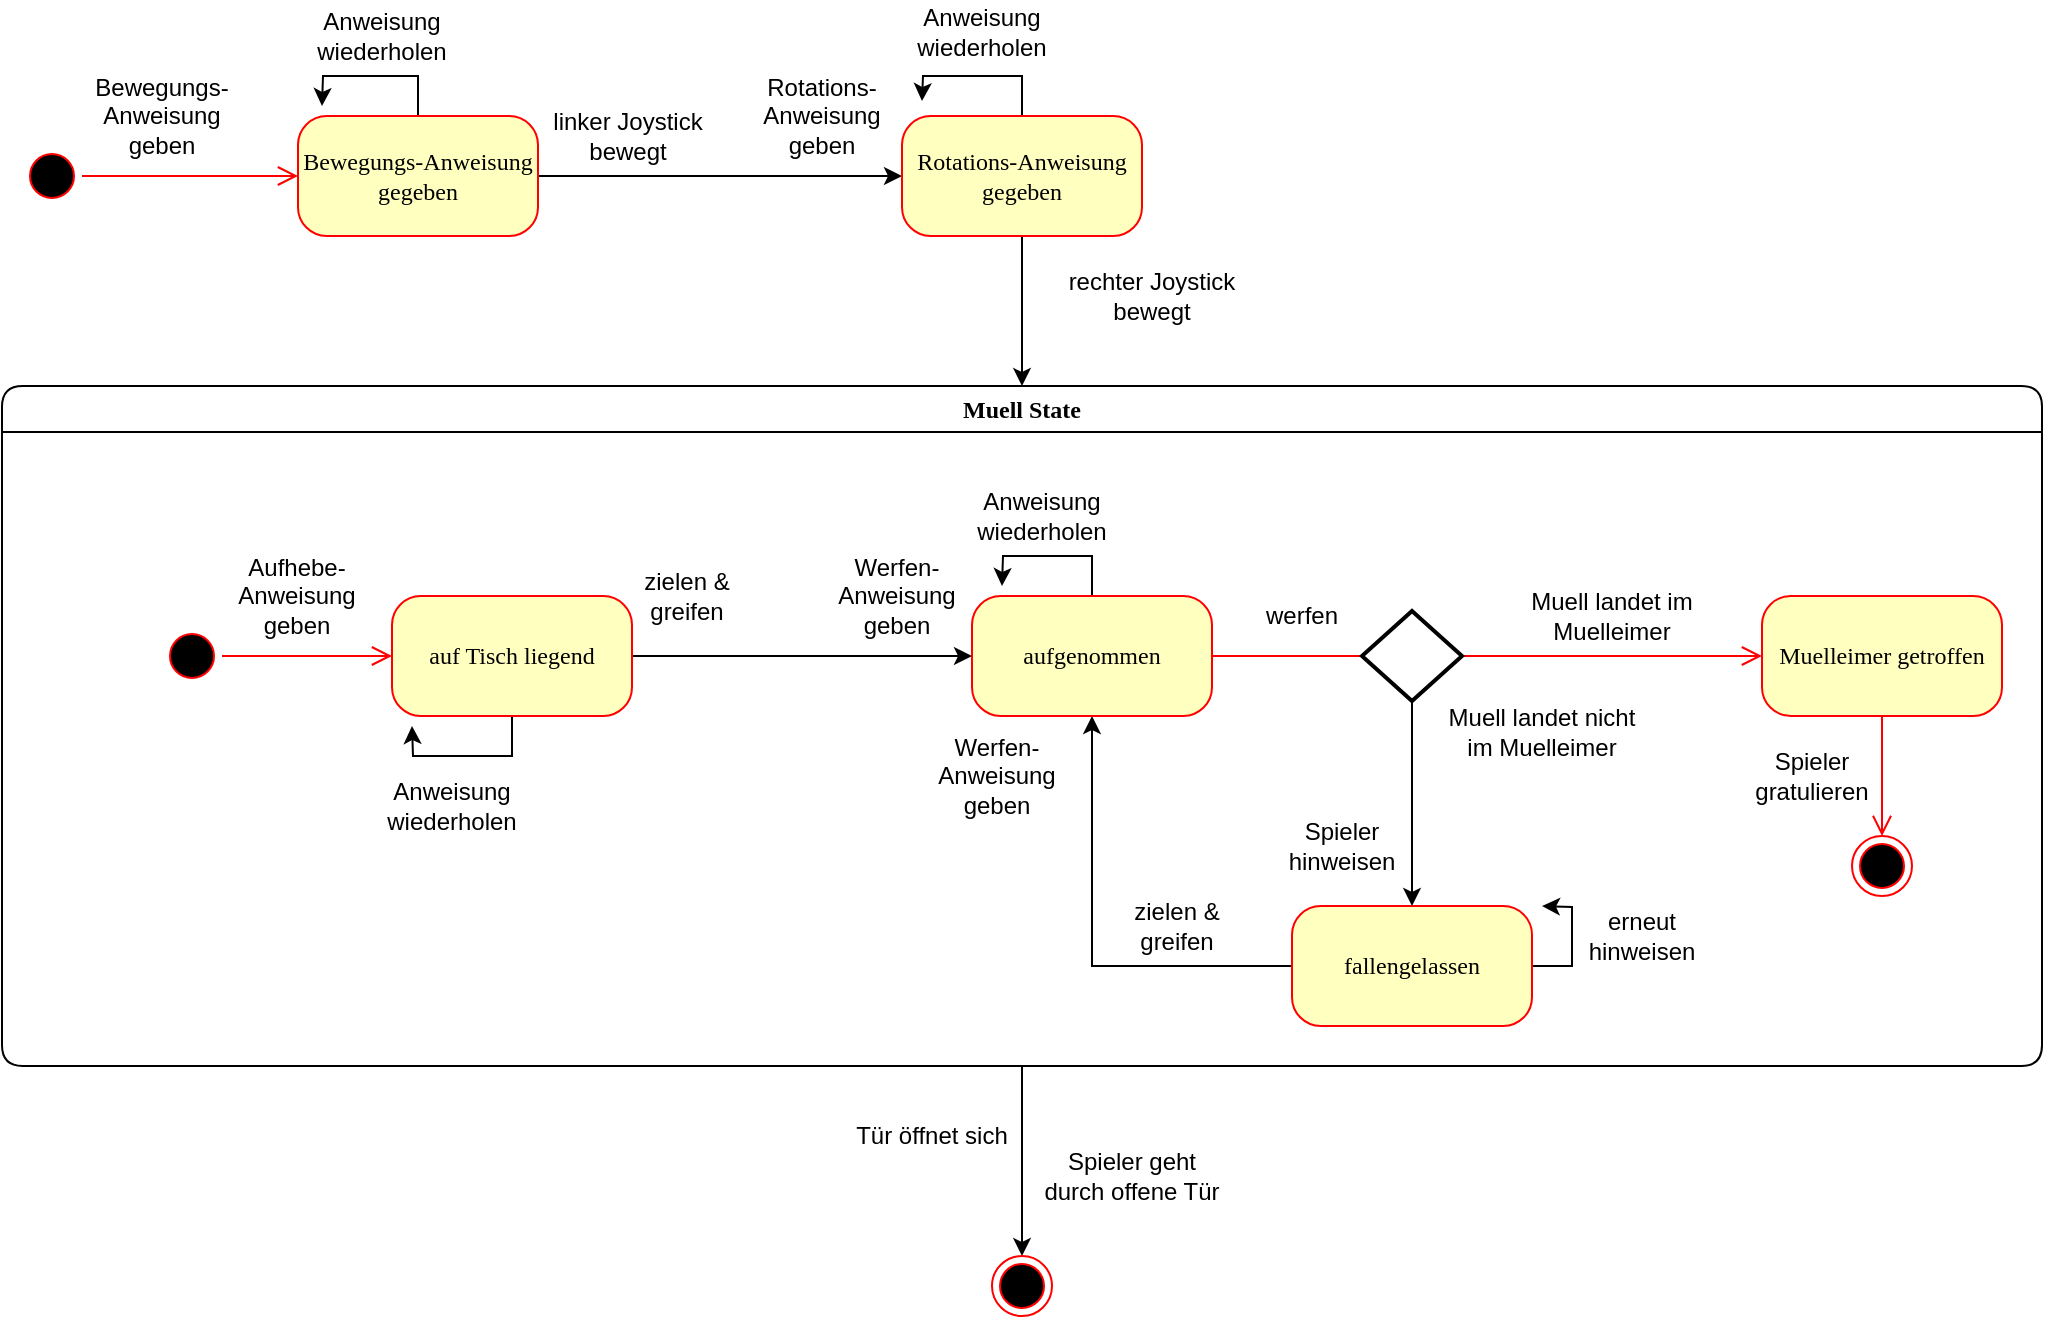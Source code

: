 <mxfile version="24.2.3" type="device">
  <diagram name="Page-1" id="58cdce13-f638-feb5-8d6f-7d28b1aa9fa0">
    <mxGraphModel dx="1553" dy="622" grid="1" gridSize="10" guides="1" tooltips="1" connect="1" arrows="1" fold="1" page="1" pageScale="1" pageWidth="1100" pageHeight="850" background="none" math="0" shadow="0">
      <root>
        <mxCell id="0" />
        <mxCell id="1" parent="0" />
        <mxCell id="382b91b5511bd0f7-1" value="" style="ellipse;html=1;shape=startState;fillColor=#000000;strokeColor=#ff0000;rounded=1;shadow=0;comic=0;labelBackgroundColor=none;fontFamily=Verdana;fontSize=12;fontColor=#000000;align=center;direction=south;" parent="1" vertex="1">
          <mxGeometry x="40" y="90" width="30" height="30" as="geometry" />
        </mxCell>
        <mxCell id="Is5kl17CPKbfaTZdvcjA-10" style="edgeStyle=orthogonalEdgeStyle;rounded=0;orthogonalLoop=1;jettySize=auto;html=1;exitX=1;exitY=0.5;exitDx=0;exitDy=0;entryX=0;entryY=0.5;entryDx=0;entryDy=0;" parent="1" source="382b91b5511bd0f7-7" target="sZwFrlvm2NdDPJ22oKnL-7" edge="1">
          <mxGeometry relative="1" as="geometry">
            <mxPoint x="410" y="105" as="targetPoint" />
          </mxGeometry>
        </mxCell>
        <mxCell id="sZwFrlvm2NdDPJ22oKnL-13" style="edgeStyle=orthogonalEdgeStyle;rounded=0;orthogonalLoop=1;jettySize=auto;html=1;" parent="1" source="382b91b5511bd0f7-7" edge="1">
          <mxGeometry relative="1" as="geometry">
            <mxPoint x="190" y="70" as="targetPoint" />
          </mxGeometry>
        </mxCell>
        <mxCell id="382b91b5511bd0f7-7" value="Bewegungs-Anweisung gegeben" style="rounded=1;whiteSpace=wrap;html=1;arcSize=24;fillColor=#ffffc0;strokeColor=#ff0000;shadow=0;comic=0;labelBackgroundColor=none;fontFamily=Verdana;fontSize=12;fontColor=#000000;align=center;" parent="1" vertex="1">
          <mxGeometry x="178" y="75" width="120" height="60" as="geometry" />
        </mxCell>
        <mxCell id="Is5kl17CPKbfaTZdvcjA-22" style="edgeStyle=orthogonalEdgeStyle;rounded=0;orthogonalLoop=1;jettySize=auto;html=1;entryX=0.5;entryY=0;entryDx=0;entryDy=0;" parent="1" source="2a3bc250acf0617d-7" target="sZwFrlvm2NdDPJ22oKnL-5" edge="1">
          <mxGeometry relative="1" as="geometry">
            <mxPoint x="540" y="630" as="targetPoint" />
          </mxGeometry>
        </mxCell>
        <mxCell id="2a3bc250acf0617d-7" value="Muell State" style="swimlane;whiteSpace=wrap;html=1;rounded=1;shadow=0;comic=0;labelBackgroundColor=none;strokeWidth=1;fontFamily=Verdana;fontSize=12;align=center;startSize=23;" parent="1" vertex="1">
          <mxGeometry x="30" y="210" width="1020" height="340" as="geometry">
            <mxRectangle x="95" y="495" width="100" height="30" as="alternateBounds" />
          </mxGeometry>
        </mxCell>
        <mxCell id="Is5kl17CPKbfaTZdvcjA-15" style="edgeStyle=orthogonalEdgeStyle;rounded=0;orthogonalLoop=1;jettySize=auto;html=1;entryX=0;entryY=0.5;entryDx=0;entryDy=0;" parent="2a3bc250acf0617d-7" source="382b91b5511bd0f7-8" target="3cde6dad864a17aa-2" edge="1">
          <mxGeometry relative="1" as="geometry" />
        </mxCell>
        <mxCell id="vH8EIJVBH8v5emrKhSJ7-22" style="edgeStyle=orthogonalEdgeStyle;rounded=0;orthogonalLoop=1;jettySize=auto;html=1;" edge="1" parent="2a3bc250acf0617d-7" source="382b91b5511bd0f7-8">
          <mxGeometry relative="1" as="geometry">
            <mxPoint x="205" y="170" as="targetPoint" />
          </mxGeometry>
        </mxCell>
        <mxCell id="382b91b5511bd0f7-8" value="auf Tisch liegend" style="rounded=1;whiteSpace=wrap;html=1;arcSize=24;fillColor=#ffffc0;strokeColor=#ff0000;shadow=0;comic=0;labelBackgroundColor=none;fontFamily=Verdana;fontSize=12;fontColor=#000000;align=center;" parent="2a3bc250acf0617d-7" vertex="1">
          <mxGeometry x="195" y="105" width="120" height="60" as="geometry" />
        </mxCell>
        <mxCell id="24f968d109e7d6b4-3" value="" style="ellipse;html=1;shape=endState;fillColor=#000000;strokeColor=#ff0000;rounded=1;shadow=0;comic=0;labelBackgroundColor=none;fontFamily=Verdana;fontSize=12;fontColor=#000000;align=center;" parent="2a3bc250acf0617d-7" vertex="1">
          <mxGeometry x="925" y="225" width="30" height="30" as="geometry" />
        </mxCell>
        <mxCell id="3cde6dad864a17aa-9" style="edgeStyle=elbowEdgeStyle;html=1;labelBackgroundColor=none;endArrow=open;endSize=8;strokeColor=#ff0000;fontFamily=Verdana;fontSize=12;align=left;" parent="2a3bc250acf0617d-7" source="2a3bc250acf0617d-3" target="382b91b5511bd0f7-8" edge="1">
          <mxGeometry relative="1" as="geometry" />
        </mxCell>
        <mxCell id="2a3bc250acf0617d-3" value="" style="ellipse;html=1;shape=startState;fillColor=#000000;strokeColor=#ff0000;rounded=1;shadow=0;comic=0;labelBackgroundColor=none;fontFamily=Verdana;fontSize=12;fontColor=#000000;align=center;direction=south;" parent="2a3bc250acf0617d-7" vertex="1">
          <mxGeometry x="80" y="120" width="30" height="30" as="geometry" />
        </mxCell>
        <mxCell id="Is5kl17CPKbfaTZdvcjA-27" style="edgeStyle=orthogonalEdgeStyle;rounded=0;orthogonalLoop=1;jettySize=auto;html=1;" parent="2a3bc250acf0617d-7" source="3cde6dad864a17aa-1" target="3cde6dad864a17aa-2" edge="1">
          <mxGeometry relative="1" as="geometry" />
        </mxCell>
        <mxCell id="vH8EIJVBH8v5emrKhSJ7-71" style="edgeStyle=orthogonalEdgeStyle;rounded=0;orthogonalLoop=1;jettySize=auto;html=1;" edge="1" parent="2a3bc250acf0617d-7" source="3cde6dad864a17aa-1">
          <mxGeometry relative="1" as="geometry">
            <mxPoint x="770" y="260" as="targetPoint" />
          </mxGeometry>
        </mxCell>
        <mxCell id="3cde6dad864a17aa-1" value="fallengelassen" style="rounded=1;whiteSpace=wrap;html=1;arcSize=24;fillColor=#ffffc0;strokeColor=#ff0000;shadow=0;comic=0;labelBackgroundColor=none;fontFamily=Verdana;fontSize=12;fontColor=#000000;align=center;" parent="2a3bc250acf0617d-7" vertex="1">
          <mxGeometry x="645" y="260" width="120" height="60" as="geometry" />
        </mxCell>
        <mxCell id="3cde6dad864a17aa-12" style="edgeStyle=elbowEdgeStyle;html=1;labelBackgroundColor=none;endArrow=open;endSize=8;strokeColor=#ff0000;fontFamily=Verdana;fontSize=12;align=left;" parent="2a3bc250acf0617d-7" source="Is5kl17CPKbfaTZdvcjA-31" target="24f968d109e7d6b4-3" edge="1">
          <mxGeometry relative="1" as="geometry" />
        </mxCell>
        <mxCell id="Is5kl17CPKbfaTZdvcjA-24" style="edgeStyle=orthogonalEdgeStyle;rounded=0;orthogonalLoop=1;jettySize=auto;html=1;entryX=0.5;entryY=0;entryDx=0;entryDy=0;" parent="2a3bc250acf0617d-7" source="3cde6dad864a17aa-2" target="3cde6dad864a17aa-1" edge="1">
          <mxGeometry relative="1" as="geometry">
            <mxPoint x="545" y="230" as="targetPoint" />
          </mxGeometry>
        </mxCell>
        <mxCell id="vH8EIJVBH8v5emrKhSJ7-68" style="edgeStyle=orthogonalEdgeStyle;rounded=0;orthogonalLoop=1;jettySize=auto;html=1;" edge="1" parent="2a3bc250acf0617d-7" source="3cde6dad864a17aa-2">
          <mxGeometry relative="1" as="geometry">
            <mxPoint x="500" y="100" as="targetPoint" />
          </mxGeometry>
        </mxCell>
        <mxCell id="3cde6dad864a17aa-2" value="aufgenommen" style="rounded=1;whiteSpace=wrap;html=1;arcSize=24;fillColor=#ffffc0;strokeColor=#ff0000;shadow=0;comic=0;labelBackgroundColor=none;fontFamily=Verdana;fontSize=12;fontColor=#000000;align=center;" parent="2a3bc250acf0617d-7" vertex="1">
          <mxGeometry x="485" y="105" width="120" height="60" as="geometry" />
        </mxCell>
        <mxCell id="Is5kl17CPKbfaTZdvcjA-31" value="Muelleimer getroffen" style="rounded=1;whiteSpace=wrap;html=1;arcSize=24;fillColor=#ffffc0;strokeColor=#ff0000;shadow=0;comic=0;labelBackgroundColor=none;fontFamily=Verdana;fontSize=12;fontColor=#000000;align=center;" parent="2a3bc250acf0617d-7" vertex="1">
          <mxGeometry x="880" y="105" width="120" height="60" as="geometry" />
        </mxCell>
        <mxCell id="Is5kl17CPKbfaTZdvcjA-32" value="" style="edgeStyle=elbowEdgeStyle;html=1;labelBackgroundColor=none;endArrow=open;endSize=8;strokeColor=#ff0000;fontFamily=Verdana;fontSize=12;align=left;" parent="2a3bc250acf0617d-7" source="3cde6dad864a17aa-2" target="Is5kl17CPKbfaTZdvcjA-31" edge="1">
          <mxGeometry relative="1" as="geometry">
            <mxPoint x="710" y="345" as="sourcePoint" />
            <mxPoint x="1010" y="345" as="targetPoint" />
          </mxGeometry>
        </mxCell>
        <mxCell id="Is5kl17CPKbfaTZdvcjA-33" value="zielen &amp;amp; greifen" style="text;html=1;align=center;verticalAlign=middle;whiteSpace=wrap;rounded=0;" parent="2a3bc250acf0617d-7" vertex="1">
          <mxGeometry x="550" y="255" width="75" height="30" as="geometry" />
        </mxCell>
        <mxCell id="Is5kl17CPKbfaTZdvcjA-37" value="werfen" style="text;html=1;align=center;verticalAlign=middle;whiteSpace=wrap;rounded=0;" parent="2a3bc250acf0617d-7" vertex="1">
          <mxGeometry x="610" y="100" width="80" height="30" as="geometry" />
        </mxCell>
        <mxCell id="Is5kl17CPKbfaTZdvcjA-39" value="zielen &amp;amp; greifen" style="text;html=1;align=center;verticalAlign=middle;whiteSpace=wrap;rounded=0;" parent="2a3bc250acf0617d-7" vertex="1">
          <mxGeometry x="305" y="90" width="75" height="30" as="geometry" />
        </mxCell>
        <mxCell id="sZwFrlvm2NdDPJ22oKnL-10" value="" style="strokeWidth=2;html=1;shape=mxgraph.flowchart.decision;whiteSpace=wrap;" parent="2a3bc250acf0617d-7" vertex="1">
          <mxGeometry x="680" y="112.5" width="50" height="45" as="geometry" />
        </mxCell>
        <mxCell id="Is5kl17CPKbfaTZdvcjA-58" value="Muell landet im Muelleimer" style="text;html=1;align=center;verticalAlign=middle;whiteSpace=wrap;rounded=0;" parent="2a3bc250acf0617d-7" vertex="1">
          <mxGeometry x="760" y="100" width="90" height="30" as="geometry" />
        </mxCell>
        <mxCell id="sZwFrlvm2NdDPJ22oKnL-12" value="Muell landet nicht im Muelleimer" style="text;html=1;align=center;verticalAlign=middle;whiteSpace=wrap;rounded=0;" parent="2a3bc250acf0617d-7" vertex="1">
          <mxGeometry x="720" y="157.5" width="100" height="30" as="geometry" />
        </mxCell>
        <mxCell id="vH8EIJVBH8v5emrKhSJ7-21" value="Aufhebe-Anweisung geben" style="text;html=1;align=center;verticalAlign=middle;whiteSpace=wrap;rounded=0;" vertex="1" parent="2a3bc250acf0617d-7">
          <mxGeometry x="110" y="90" width="75" height="30" as="geometry" />
        </mxCell>
        <mxCell id="vH8EIJVBH8v5emrKhSJ7-44" value="Anweisung wiederholen" style="text;html=1;align=center;verticalAlign=middle;whiteSpace=wrap;rounded=0;" vertex="1" parent="2a3bc250acf0617d-7">
          <mxGeometry x="195" y="195" width="60" height="30" as="geometry" />
        </mxCell>
        <mxCell id="vH8EIJVBH8v5emrKhSJ7-67" value="Werfen-Anweisung geben" style="text;html=1;align=center;verticalAlign=middle;whiteSpace=wrap;rounded=0;" vertex="1" parent="2a3bc250acf0617d-7">
          <mxGeometry x="410" y="90" width="75" height="30" as="geometry" />
        </mxCell>
        <mxCell id="vH8EIJVBH8v5emrKhSJ7-69" value="Anweisung wiederholen" style="text;html=1;align=center;verticalAlign=middle;whiteSpace=wrap;rounded=0;" vertex="1" parent="2a3bc250acf0617d-7">
          <mxGeometry x="490" y="50" width="60" height="30" as="geometry" />
        </mxCell>
        <mxCell id="vH8EIJVBH8v5emrKhSJ7-70" value="Spieler hinweisen" style="text;html=1;align=center;verticalAlign=middle;whiteSpace=wrap;rounded=0;" vertex="1" parent="2a3bc250acf0617d-7">
          <mxGeometry x="640" y="215" width="60" height="30" as="geometry" />
        </mxCell>
        <mxCell id="vH8EIJVBH8v5emrKhSJ7-72" value="erneut hinweisen" style="text;html=1;align=center;verticalAlign=middle;whiteSpace=wrap;rounded=0;" vertex="1" parent="2a3bc250acf0617d-7">
          <mxGeometry x="790" y="260" width="60" height="30" as="geometry" />
        </mxCell>
        <mxCell id="vH8EIJVBH8v5emrKhSJ7-101" value="Werfen-Anweisung geben" style="text;html=1;align=center;verticalAlign=middle;whiteSpace=wrap;rounded=0;" vertex="1" parent="2a3bc250acf0617d-7">
          <mxGeometry x="460" y="180" width="75" height="30" as="geometry" />
        </mxCell>
        <mxCell id="vH8EIJVBH8v5emrKhSJ7-103" value="Spieler gratulieren" style="text;html=1;align=center;verticalAlign=middle;whiteSpace=wrap;rounded=0;" vertex="1" parent="2a3bc250acf0617d-7">
          <mxGeometry x="860" y="180" width="90" height="30" as="geometry" />
        </mxCell>
        <mxCell id="Is5kl17CPKbfaTZdvcjA-3" value="" style="edgeStyle=orthogonalEdgeStyle;html=1;verticalAlign=bottom;endArrow=open;endSize=8;strokeColor=#ff0000;rounded=0;exitX=0.5;exitY=0;exitDx=0;exitDy=0;entryX=0;entryY=0.5;entryDx=0;entryDy=0;" parent="1" source="382b91b5511bd0f7-1" target="382b91b5511bd0f7-7" edge="1">
          <mxGeometry relative="1" as="geometry">
            <mxPoint x="520" y="170" as="targetPoint" />
            <mxPoint x="260" y="190" as="sourcePoint" />
          </mxGeometry>
        </mxCell>
        <mxCell id="Is5kl17CPKbfaTZdvcjA-11" value="linker Joystick bewegt" style="text;html=1;align=center;verticalAlign=middle;whiteSpace=wrap;rounded=0;" parent="1" vertex="1">
          <mxGeometry x="298" y="70" width="90" height="30" as="geometry" />
        </mxCell>
        <mxCell id="Is5kl17CPKbfaTZdvcjA-12" value="rechter Joystick bewegt" style="text;html=1;align=center;verticalAlign=middle;whiteSpace=wrap;rounded=0;" parent="1" vertex="1">
          <mxGeometry x="560" y="150" width="90" height="30" as="geometry" />
        </mxCell>
        <mxCell id="Is5kl17CPKbfaTZdvcjA-38" value="Spieler geht durch offene Tür" style="text;html=1;align=center;verticalAlign=middle;whiteSpace=wrap;rounded=0;" parent="1" vertex="1">
          <mxGeometry x="550" y="590" width="90" height="30" as="geometry" />
        </mxCell>
        <mxCell id="sZwFrlvm2NdDPJ22oKnL-2" value="Anweisung wiederholen" style="text;html=1;align=center;verticalAlign=middle;whiteSpace=wrap;rounded=0;" parent="1" vertex="1">
          <mxGeometry x="190" y="20" width="60" height="30" as="geometry" />
        </mxCell>
        <mxCell id="sZwFrlvm2NdDPJ22oKnL-5" value="a" style="ellipse;html=1;shape=endState;fillColor=#000000;strokeColor=#ff0000;" parent="1" vertex="1">
          <mxGeometry x="525" y="645" width="30" height="30" as="geometry" />
        </mxCell>
        <mxCell id="sZwFrlvm2NdDPJ22oKnL-9" style="edgeStyle=orthogonalEdgeStyle;rounded=0;orthogonalLoop=1;jettySize=auto;html=1;" parent="1" source="sZwFrlvm2NdDPJ22oKnL-7" target="2a3bc250acf0617d-7" edge="1">
          <mxGeometry relative="1" as="geometry">
            <mxPoint x="743" y="105" as="targetPoint" />
          </mxGeometry>
        </mxCell>
        <mxCell id="sZwFrlvm2NdDPJ22oKnL-14" style="edgeStyle=orthogonalEdgeStyle;rounded=0;orthogonalLoop=1;jettySize=auto;html=1;" parent="1" source="sZwFrlvm2NdDPJ22oKnL-7" edge="1">
          <mxGeometry relative="1" as="geometry">
            <mxPoint x="490" y="67.5" as="targetPoint" />
          </mxGeometry>
        </mxCell>
        <mxCell id="sZwFrlvm2NdDPJ22oKnL-7" value="Rotations-Anweisung gegeben" style="rounded=1;whiteSpace=wrap;html=1;arcSize=24;fillColor=#ffffc0;strokeColor=#ff0000;shadow=0;comic=0;labelBackgroundColor=none;fontFamily=Verdana;fontSize=12;fontColor=#000000;align=center;" parent="1" vertex="1">
          <mxGeometry x="480" y="75" width="120" height="60" as="geometry" />
        </mxCell>
        <mxCell id="sZwFrlvm2NdDPJ22oKnL-15" value="Anweisung wiederholen" style="text;html=1;align=center;verticalAlign=middle;whiteSpace=wrap;rounded=0;" parent="1" vertex="1">
          <mxGeometry x="490" y="17.5" width="60" height="30" as="geometry" />
        </mxCell>
        <mxCell id="sZwFrlvm2NdDPJ22oKnL-16" value="Bewegungs-Anweisung geben" style="text;html=1;align=center;verticalAlign=middle;whiteSpace=wrap;rounded=0;" parent="1" vertex="1">
          <mxGeometry x="80" y="60" width="60" height="30" as="geometry" />
        </mxCell>
        <mxCell id="sZwFrlvm2NdDPJ22oKnL-18" value="Rotations-Anweisung geben" style="text;html=1;align=center;verticalAlign=middle;whiteSpace=wrap;rounded=0;" parent="1" vertex="1">
          <mxGeometry x="410" y="60" width="60" height="30" as="geometry" />
        </mxCell>
        <mxCell id="vH8EIJVBH8v5emrKhSJ7-102" value="Tür öffnet sich" style="text;html=1;align=center;verticalAlign=middle;whiteSpace=wrap;rounded=0;" vertex="1" parent="1">
          <mxGeometry x="450" y="570" width="90" height="30" as="geometry" />
        </mxCell>
      </root>
    </mxGraphModel>
  </diagram>
</mxfile>
